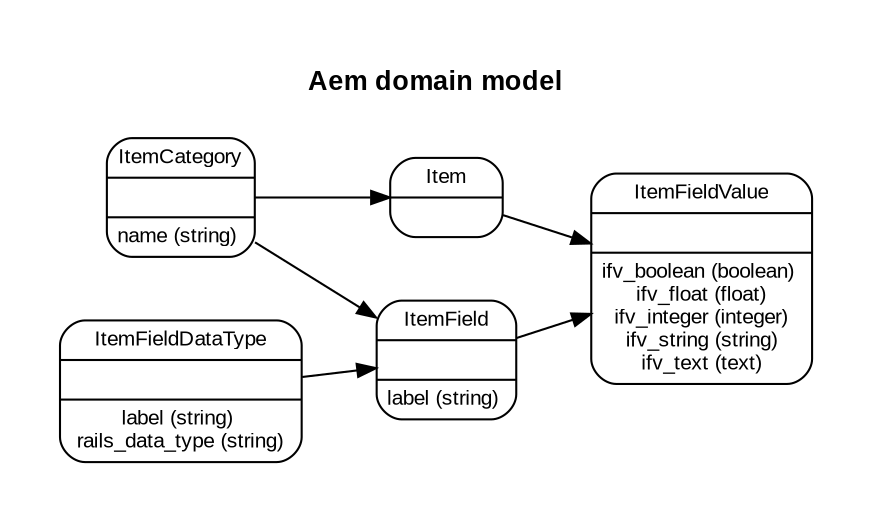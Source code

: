 digraph Aem {
rankdir = "LR";
ranksep = "0.5";
nodesep = "0.4";
pad = "0.4,0.4";
margin = "0,0";
concentrate = "true";
labelloc = "t";
fontsize = "13";
fontname = "Arial Bold";
node[ shape  =  "Mrecord" , fontsize  =  "10" , fontname  =  "Arial" , margin  =  "0.07,0.05" , penwidth  =  "1.0"];
edge[ fontname  =  "Arial" , fontsize  =  "7" , dir  =  "both" , arrowsize  =  "0.9" , penwidth  =  "1.0" , labelangle  =  "32" , labeldistance  =  "1.8"];
label = "Aem domain model\n\n";
m_Item [label = "Item|"];
m_ItemCategory [label = "ItemCategory|| {  name (string) \n  } "];
m_ItemField [label = "ItemField|| {  label (string) \n  } "];
m_ItemFieldDataType [label = "ItemFieldDataType|| {  label (string) \n  rails_data_type (string) \n  } "];
m_ItemFieldValue [label = "ItemFieldValue|| {  ifv_boolean (boolean) \n  ifv_float (float) \n  ifv_integer (integer) \n  ifv_string (string) \n  ifv_text (text) \n  } "];
  m_ItemCategory -> m_ItemField [arrowhead = "normal", arrowtail = "none", weight = "2"];
  m_ItemCategory -> m_Item [arrowhead = "normal", arrowtail = "none", weight = "2"];
  m_Item -> m_ItemFieldValue [arrowhead = "normal", arrowtail = "none", weight = "2"];
  m_Item -> m_ItemField [style = "dotted", arrowhead = "normal", arrowtail = "none", weight = "2", constraint = "false"];
  m_ItemFieldDataType -> m_ItemField [arrowhead = "normal", arrowtail = "none", weight = "2"];
  m_ItemField -> m_ItemFieldValue [arrowhead = "normal", arrowtail = "none", weight = "2"];
}
